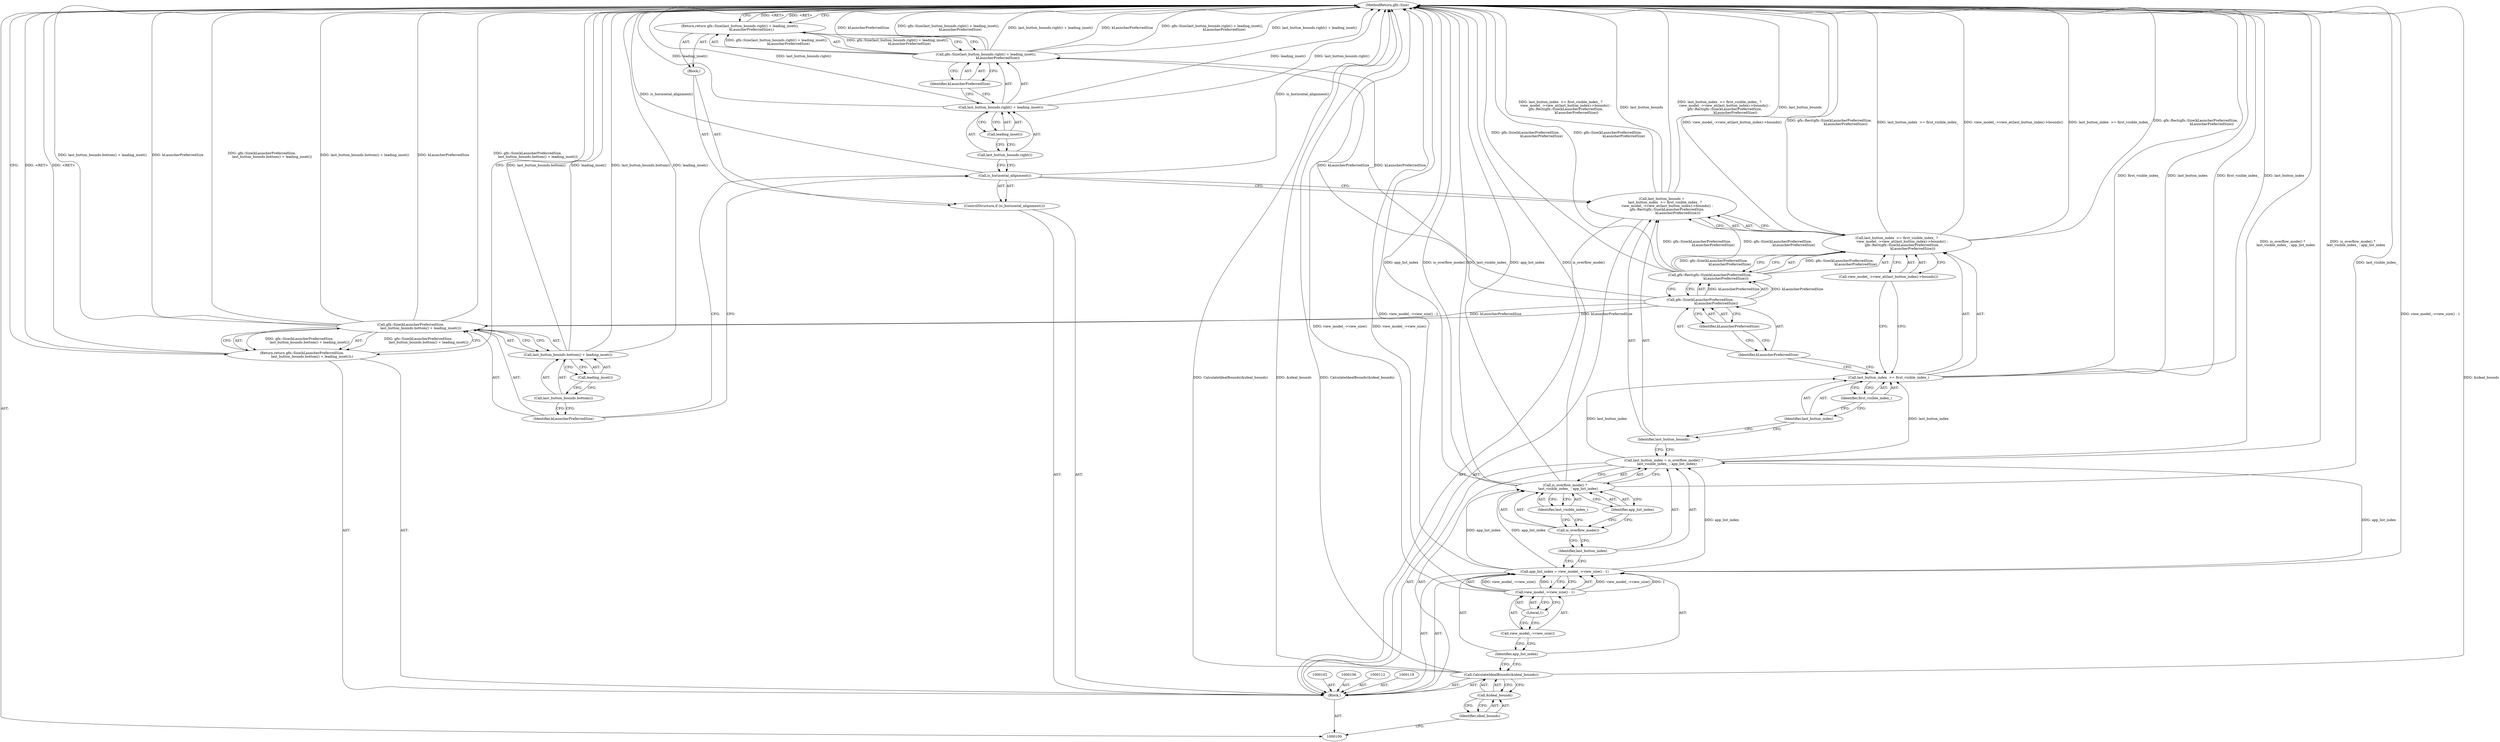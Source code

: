 digraph "0_Chrome_3475f5e448ddf5e48888f3d0563245cc46e3c98b_1" {
"1000146" [label="(MethodReturn,gfx::Size)"];
"1000101" [label="(Block,)"];
"1000126" [label="(Call,view_model_->view_at(last_button_index)->bounds())"];
"1000127" [label="(Call,gfx::Rect(gfx::Size(kLauncherPreferredSize,\n                              kLauncherPreferredSize)))"];
"1000128" [label="(Call,gfx::Size(kLauncherPreferredSize,\n                              kLauncherPreferredSize))"];
"1000129" [label="(Identifier,kLauncherPreferredSize)"];
"1000130" [label="(Identifier,kLauncherPreferredSize)"];
"1000131" [label="(ControlStructure,if (is_horizontal_alignment()))"];
"1000133" [label="(Block,)"];
"1000132" [label="(Call,is_horizontal_alignment())"];
"1000135" [label="(Call,gfx::Size(last_button_bounds.right() + leading_inset(),\n                      kLauncherPreferredSize))"];
"1000136" [label="(Call,last_button_bounds.right() + leading_inset())"];
"1000137" [label="(Call,last_button_bounds.right())"];
"1000134" [label="(Return,return gfx::Size(last_button_bounds.right() + leading_inset(),\n                      kLauncherPreferredSize);)"];
"1000138" [label="(Call,leading_inset())"];
"1000139" [label="(Identifier,kLauncherPreferredSize)"];
"1000141" [label="(Call,gfx::Size(kLauncherPreferredSize,\n                   last_button_bounds.bottom() + leading_inset()))"];
"1000142" [label="(Identifier,kLauncherPreferredSize)"];
"1000140" [label="(Return,return gfx::Size(kLauncherPreferredSize,\n                   last_button_bounds.bottom() + leading_inset());)"];
"1000143" [label="(Call,last_button_bounds.bottom() + leading_inset())"];
"1000144" [label="(Call,last_button_bounds.bottom())"];
"1000145" [label="(Call,leading_inset())"];
"1000104" [label="(Call,&ideal_bounds)"];
"1000105" [label="(Identifier,ideal_bounds)"];
"1000103" [label="(Call,CalculateIdealBounds(&ideal_bounds))"];
"1000107" [label="(Call,app_list_index = view_model_->view_size() - 1)"];
"1000108" [label="(Identifier,app_list_index)"];
"1000109" [label="(Call,view_model_->view_size() - 1)"];
"1000110" [label="(Call,view_model_->view_size())"];
"1000111" [label="(Literal,1)"];
"1000113" [label="(Call,last_button_index = is_overflow_mode() ?\n      last_visible_index_ : app_list_index)"];
"1000114" [label="(Identifier,last_button_index)"];
"1000115" [label="(Call,is_overflow_mode() ?\n      last_visible_index_ : app_list_index)"];
"1000116" [label="(Call,is_overflow_mode())"];
"1000118" [label="(Identifier,app_list_index)"];
"1000117" [label="(Identifier,last_visible_index_)"];
"1000120" [label="(Call,last_button_bounds =\n      last_button_index  >= first_visible_index_ ?\n          view_model_->view_at(last_button_index)->bounds() :\n          gfx::Rect(gfx::Size(kLauncherPreferredSize,\n                              kLauncherPreferredSize)))"];
"1000121" [label="(Identifier,last_button_bounds)"];
"1000125" [label="(Identifier,first_visible_index_)"];
"1000122" [label="(Call,last_button_index  >= first_visible_index_ ?\n          view_model_->view_at(last_button_index)->bounds() :\n          gfx::Rect(gfx::Size(kLauncherPreferredSize,\n                              kLauncherPreferredSize)))"];
"1000123" [label="(Call,last_button_index  >= first_visible_index_)"];
"1000124" [label="(Identifier,last_button_index)"];
"1000146" -> "1000100"  [label="AST: "];
"1000146" -> "1000134"  [label="CFG: "];
"1000146" -> "1000140"  [label="CFG: "];
"1000140" -> "1000146"  [label="DDG: <RET>"];
"1000134" -> "1000146"  [label="DDG: <RET>"];
"1000115" -> "1000146"  [label="DDG: last_visible_index_"];
"1000115" -> "1000146"  [label="DDG: app_list_index"];
"1000115" -> "1000146"  [label="DDG: is_overflow_mode()"];
"1000122" -> "1000146"  [label="DDG: view_model_->view_at(last_button_index)->bounds()"];
"1000122" -> "1000146"  [label="DDG: gfx::Rect(gfx::Size(kLauncherPreferredSize,\n                              kLauncherPreferredSize))"];
"1000122" -> "1000146"  [label="DDG: last_button_index  >= first_visible_index_"];
"1000141" -> "1000146"  [label="DDG: kLauncherPreferredSize"];
"1000141" -> "1000146"  [label="DDG: gfx::Size(kLauncherPreferredSize,\n                   last_button_bounds.bottom() + leading_inset())"];
"1000141" -> "1000146"  [label="DDG: last_button_bounds.bottom() + leading_inset()"];
"1000123" -> "1000146"  [label="DDG: first_visible_index_"];
"1000123" -> "1000146"  [label="DDG: last_button_index"];
"1000103" -> "1000146"  [label="DDG: &ideal_bounds"];
"1000103" -> "1000146"  [label="DDG: CalculateIdealBounds(&ideal_bounds)"];
"1000132" -> "1000146"  [label="DDG: is_horizontal_alignment()"];
"1000135" -> "1000146"  [label="DDG: kLauncherPreferredSize"];
"1000135" -> "1000146"  [label="DDG: gfx::Size(last_button_bounds.right() + leading_inset(),\n                      kLauncherPreferredSize)"];
"1000135" -> "1000146"  [label="DDG: last_button_bounds.right() + leading_inset()"];
"1000143" -> "1000146"  [label="DDG: last_button_bounds.bottom()"];
"1000143" -> "1000146"  [label="DDG: leading_inset()"];
"1000113" -> "1000146"  [label="DDG: is_overflow_mode() ?\n      last_visible_index_ : app_list_index"];
"1000120" -> "1000146"  [label="DDG: last_button_bounds"];
"1000120" -> "1000146"  [label="DDG: last_button_index  >= first_visible_index_ ?\n          view_model_->view_at(last_button_index)->bounds() :\n          gfx::Rect(gfx::Size(kLauncherPreferredSize,\n                              kLauncherPreferredSize))"];
"1000109" -> "1000146"  [label="DDG: view_model_->view_size()"];
"1000127" -> "1000146"  [label="DDG: gfx::Size(kLauncherPreferredSize,\n                              kLauncherPreferredSize)"];
"1000136" -> "1000146"  [label="DDG: leading_inset()"];
"1000136" -> "1000146"  [label="DDG: last_button_bounds.right()"];
"1000107" -> "1000146"  [label="DDG: view_model_->view_size() - 1"];
"1000101" -> "1000100"  [label="AST: "];
"1000102" -> "1000101"  [label="AST: "];
"1000103" -> "1000101"  [label="AST: "];
"1000106" -> "1000101"  [label="AST: "];
"1000107" -> "1000101"  [label="AST: "];
"1000112" -> "1000101"  [label="AST: "];
"1000113" -> "1000101"  [label="AST: "];
"1000119" -> "1000101"  [label="AST: "];
"1000120" -> "1000101"  [label="AST: "];
"1000131" -> "1000101"  [label="AST: "];
"1000140" -> "1000101"  [label="AST: "];
"1000126" -> "1000122"  [label="AST: "];
"1000126" -> "1000123"  [label="CFG: "];
"1000122" -> "1000126"  [label="CFG: "];
"1000127" -> "1000122"  [label="AST: "];
"1000127" -> "1000128"  [label="CFG: "];
"1000128" -> "1000127"  [label="AST: "];
"1000122" -> "1000127"  [label="CFG: "];
"1000127" -> "1000146"  [label="DDG: gfx::Size(kLauncherPreferredSize,\n                              kLauncherPreferredSize)"];
"1000127" -> "1000120"  [label="DDG: gfx::Size(kLauncherPreferredSize,\n                              kLauncherPreferredSize)"];
"1000127" -> "1000122"  [label="DDG: gfx::Size(kLauncherPreferredSize,\n                              kLauncherPreferredSize)"];
"1000128" -> "1000127"  [label="DDG: kLauncherPreferredSize"];
"1000128" -> "1000127"  [label="AST: "];
"1000128" -> "1000130"  [label="CFG: "];
"1000129" -> "1000128"  [label="AST: "];
"1000130" -> "1000128"  [label="AST: "];
"1000127" -> "1000128"  [label="CFG: "];
"1000128" -> "1000127"  [label="DDG: kLauncherPreferredSize"];
"1000128" -> "1000135"  [label="DDG: kLauncherPreferredSize"];
"1000128" -> "1000141"  [label="DDG: kLauncherPreferredSize"];
"1000129" -> "1000128"  [label="AST: "];
"1000129" -> "1000123"  [label="CFG: "];
"1000130" -> "1000129"  [label="CFG: "];
"1000130" -> "1000128"  [label="AST: "];
"1000130" -> "1000129"  [label="CFG: "];
"1000128" -> "1000130"  [label="CFG: "];
"1000131" -> "1000101"  [label="AST: "];
"1000132" -> "1000131"  [label="AST: "];
"1000133" -> "1000131"  [label="AST: "];
"1000133" -> "1000131"  [label="AST: "];
"1000134" -> "1000133"  [label="AST: "];
"1000132" -> "1000131"  [label="AST: "];
"1000132" -> "1000120"  [label="CFG: "];
"1000137" -> "1000132"  [label="CFG: "];
"1000142" -> "1000132"  [label="CFG: "];
"1000132" -> "1000146"  [label="DDG: is_horizontal_alignment()"];
"1000135" -> "1000134"  [label="AST: "];
"1000135" -> "1000139"  [label="CFG: "];
"1000136" -> "1000135"  [label="AST: "];
"1000139" -> "1000135"  [label="AST: "];
"1000134" -> "1000135"  [label="CFG: "];
"1000135" -> "1000146"  [label="DDG: kLauncherPreferredSize"];
"1000135" -> "1000146"  [label="DDG: gfx::Size(last_button_bounds.right() + leading_inset(),\n                      kLauncherPreferredSize)"];
"1000135" -> "1000146"  [label="DDG: last_button_bounds.right() + leading_inset()"];
"1000135" -> "1000134"  [label="DDG: gfx::Size(last_button_bounds.right() + leading_inset(),\n                      kLauncherPreferredSize)"];
"1000128" -> "1000135"  [label="DDG: kLauncherPreferredSize"];
"1000136" -> "1000135"  [label="AST: "];
"1000136" -> "1000138"  [label="CFG: "];
"1000137" -> "1000136"  [label="AST: "];
"1000138" -> "1000136"  [label="AST: "];
"1000139" -> "1000136"  [label="CFG: "];
"1000136" -> "1000146"  [label="DDG: leading_inset()"];
"1000136" -> "1000146"  [label="DDG: last_button_bounds.right()"];
"1000137" -> "1000136"  [label="AST: "];
"1000137" -> "1000132"  [label="CFG: "];
"1000138" -> "1000137"  [label="CFG: "];
"1000134" -> "1000133"  [label="AST: "];
"1000134" -> "1000135"  [label="CFG: "];
"1000135" -> "1000134"  [label="AST: "];
"1000146" -> "1000134"  [label="CFG: "];
"1000134" -> "1000146"  [label="DDG: <RET>"];
"1000135" -> "1000134"  [label="DDG: gfx::Size(last_button_bounds.right() + leading_inset(),\n                      kLauncherPreferredSize)"];
"1000138" -> "1000136"  [label="AST: "];
"1000138" -> "1000137"  [label="CFG: "];
"1000136" -> "1000138"  [label="CFG: "];
"1000139" -> "1000135"  [label="AST: "];
"1000139" -> "1000136"  [label="CFG: "];
"1000135" -> "1000139"  [label="CFG: "];
"1000141" -> "1000140"  [label="AST: "];
"1000141" -> "1000143"  [label="CFG: "];
"1000142" -> "1000141"  [label="AST: "];
"1000143" -> "1000141"  [label="AST: "];
"1000140" -> "1000141"  [label="CFG: "];
"1000141" -> "1000146"  [label="DDG: kLauncherPreferredSize"];
"1000141" -> "1000146"  [label="DDG: gfx::Size(kLauncherPreferredSize,\n                   last_button_bounds.bottom() + leading_inset())"];
"1000141" -> "1000146"  [label="DDG: last_button_bounds.bottom() + leading_inset()"];
"1000141" -> "1000140"  [label="DDG: gfx::Size(kLauncherPreferredSize,\n                   last_button_bounds.bottom() + leading_inset())"];
"1000128" -> "1000141"  [label="DDG: kLauncherPreferredSize"];
"1000142" -> "1000141"  [label="AST: "];
"1000142" -> "1000132"  [label="CFG: "];
"1000144" -> "1000142"  [label="CFG: "];
"1000140" -> "1000101"  [label="AST: "];
"1000140" -> "1000141"  [label="CFG: "];
"1000141" -> "1000140"  [label="AST: "];
"1000146" -> "1000140"  [label="CFG: "];
"1000140" -> "1000146"  [label="DDG: <RET>"];
"1000141" -> "1000140"  [label="DDG: gfx::Size(kLauncherPreferredSize,\n                   last_button_bounds.bottom() + leading_inset())"];
"1000143" -> "1000141"  [label="AST: "];
"1000143" -> "1000145"  [label="CFG: "];
"1000144" -> "1000143"  [label="AST: "];
"1000145" -> "1000143"  [label="AST: "];
"1000141" -> "1000143"  [label="CFG: "];
"1000143" -> "1000146"  [label="DDG: last_button_bounds.bottom()"];
"1000143" -> "1000146"  [label="DDG: leading_inset()"];
"1000144" -> "1000143"  [label="AST: "];
"1000144" -> "1000142"  [label="CFG: "];
"1000145" -> "1000144"  [label="CFG: "];
"1000145" -> "1000143"  [label="AST: "];
"1000145" -> "1000144"  [label="CFG: "];
"1000143" -> "1000145"  [label="CFG: "];
"1000104" -> "1000103"  [label="AST: "];
"1000104" -> "1000105"  [label="CFG: "];
"1000105" -> "1000104"  [label="AST: "];
"1000103" -> "1000104"  [label="CFG: "];
"1000105" -> "1000104"  [label="AST: "];
"1000105" -> "1000100"  [label="CFG: "];
"1000104" -> "1000105"  [label="CFG: "];
"1000103" -> "1000101"  [label="AST: "];
"1000103" -> "1000104"  [label="CFG: "];
"1000104" -> "1000103"  [label="AST: "];
"1000108" -> "1000103"  [label="CFG: "];
"1000103" -> "1000146"  [label="DDG: &ideal_bounds"];
"1000103" -> "1000146"  [label="DDG: CalculateIdealBounds(&ideal_bounds)"];
"1000107" -> "1000101"  [label="AST: "];
"1000107" -> "1000109"  [label="CFG: "];
"1000108" -> "1000107"  [label="AST: "];
"1000109" -> "1000107"  [label="AST: "];
"1000114" -> "1000107"  [label="CFG: "];
"1000107" -> "1000146"  [label="DDG: view_model_->view_size() - 1"];
"1000109" -> "1000107"  [label="DDG: view_model_->view_size()"];
"1000109" -> "1000107"  [label="DDG: 1"];
"1000107" -> "1000113"  [label="DDG: app_list_index"];
"1000107" -> "1000115"  [label="DDG: app_list_index"];
"1000108" -> "1000107"  [label="AST: "];
"1000108" -> "1000103"  [label="CFG: "];
"1000110" -> "1000108"  [label="CFG: "];
"1000109" -> "1000107"  [label="AST: "];
"1000109" -> "1000111"  [label="CFG: "];
"1000110" -> "1000109"  [label="AST: "];
"1000111" -> "1000109"  [label="AST: "];
"1000107" -> "1000109"  [label="CFG: "];
"1000109" -> "1000146"  [label="DDG: view_model_->view_size()"];
"1000109" -> "1000107"  [label="DDG: view_model_->view_size()"];
"1000109" -> "1000107"  [label="DDG: 1"];
"1000110" -> "1000109"  [label="AST: "];
"1000110" -> "1000108"  [label="CFG: "];
"1000111" -> "1000110"  [label="CFG: "];
"1000111" -> "1000109"  [label="AST: "];
"1000111" -> "1000110"  [label="CFG: "];
"1000109" -> "1000111"  [label="CFG: "];
"1000113" -> "1000101"  [label="AST: "];
"1000113" -> "1000115"  [label="CFG: "];
"1000114" -> "1000113"  [label="AST: "];
"1000115" -> "1000113"  [label="AST: "];
"1000121" -> "1000113"  [label="CFG: "];
"1000113" -> "1000146"  [label="DDG: is_overflow_mode() ?\n      last_visible_index_ : app_list_index"];
"1000107" -> "1000113"  [label="DDG: app_list_index"];
"1000113" -> "1000123"  [label="DDG: last_button_index"];
"1000114" -> "1000113"  [label="AST: "];
"1000114" -> "1000107"  [label="CFG: "];
"1000116" -> "1000114"  [label="CFG: "];
"1000115" -> "1000113"  [label="AST: "];
"1000115" -> "1000117"  [label="CFG: "];
"1000115" -> "1000118"  [label="CFG: "];
"1000116" -> "1000115"  [label="AST: "];
"1000117" -> "1000115"  [label="AST: "];
"1000118" -> "1000115"  [label="AST: "];
"1000113" -> "1000115"  [label="CFG: "];
"1000115" -> "1000146"  [label="DDG: last_visible_index_"];
"1000115" -> "1000146"  [label="DDG: app_list_index"];
"1000115" -> "1000146"  [label="DDG: is_overflow_mode()"];
"1000107" -> "1000115"  [label="DDG: app_list_index"];
"1000116" -> "1000115"  [label="AST: "];
"1000116" -> "1000114"  [label="CFG: "];
"1000117" -> "1000116"  [label="CFG: "];
"1000118" -> "1000116"  [label="CFG: "];
"1000118" -> "1000115"  [label="AST: "];
"1000118" -> "1000116"  [label="CFG: "];
"1000115" -> "1000118"  [label="CFG: "];
"1000117" -> "1000115"  [label="AST: "];
"1000117" -> "1000116"  [label="CFG: "];
"1000115" -> "1000117"  [label="CFG: "];
"1000120" -> "1000101"  [label="AST: "];
"1000120" -> "1000122"  [label="CFG: "];
"1000121" -> "1000120"  [label="AST: "];
"1000122" -> "1000120"  [label="AST: "];
"1000132" -> "1000120"  [label="CFG: "];
"1000120" -> "1000146"  [label="DDG: last_button_bounds"];
"1000120" -> "1000146"  [label="DDG: last_button_index  >= first_visible_index_ ?\n          view_model_->view_at(last_button_index)->bounds() :\n          gfx::Rect(gfx::Size(kLauncherPreferredSize,\n                              kLauncherPreferredSize))"];
"1000127" -> "1000120"  [label="DDG: gfx::Size(kLauncherPreferredSize,\n                              kLauncherPreferredSize)"];
"1000121" -> "1000120"  [label="AST: "];
"1000121" -> "1000113"  [label="CFG: "];
"1000124" -> "1000121"  [label="CFG: "];
"1000125" -> "1000123"  [label="AST: "];
"1000125" -> "1000124"  [label="CFG: "];
"1000123" -> "1000125"  [label="CFG: "];
"1000122" -> "1000120"  [label="AST: "];
"1000122" -> "1000126"  [label="CFG: "];
"1000122" -> "1000127"  [label="CFG: "];
"1000123" -> "1000122"  [label="AST: "];
"1000126" -> "1000122"  [label="AST: "];
"1000127" -> "1000122"  [label="AST: "];
"1000120" -> "1000122"  [label="CFG: "];
"1000122" -> "1000146"  [label="DDG: view_model_->view_at(last_button_index)->bounds()"];
"1000122" -> "1000146"  [label="DDG: gfx::Rect(gfx::Size(kLauncherPreferredSize,\n                              kLauncherPreferredSize))"];
"1000122" -> "1000146"  [label="DDG: last_button_index  >= first_visible_index_"];
"1000127" -> "1000122"  [label="DDG: gfx::Size(kLauncherPreferredSize,\n                              kLauncherPreferredSize)"];
"1000123" -> "1000122"  [label="AST: "];
"1000123" -> "1000125"  [label="CFG: "];
"1000124" -> "1000123"  [label="AST: "];
"1000125" -> "1000123"  [label="AST: "];
"1000126" -> "1000123"  [label="CFG: "];
"1000129" -> "1000123"  [label="CFG: "];
"1000123" -> "1000146"  [label="DDG: first_visible_index_"];
"1000123" -> "1000146"  [label="DDG: last_button_index"];
"1000113" -> "1000123"  [label="DDG: last_button_index"];
"1000124" -> "1000123"  [label="AST: "];
"1000124" -> "1000121"  [label="CFG: "];
"1000125" -> "1000124"  [label="CFG: "];
}
